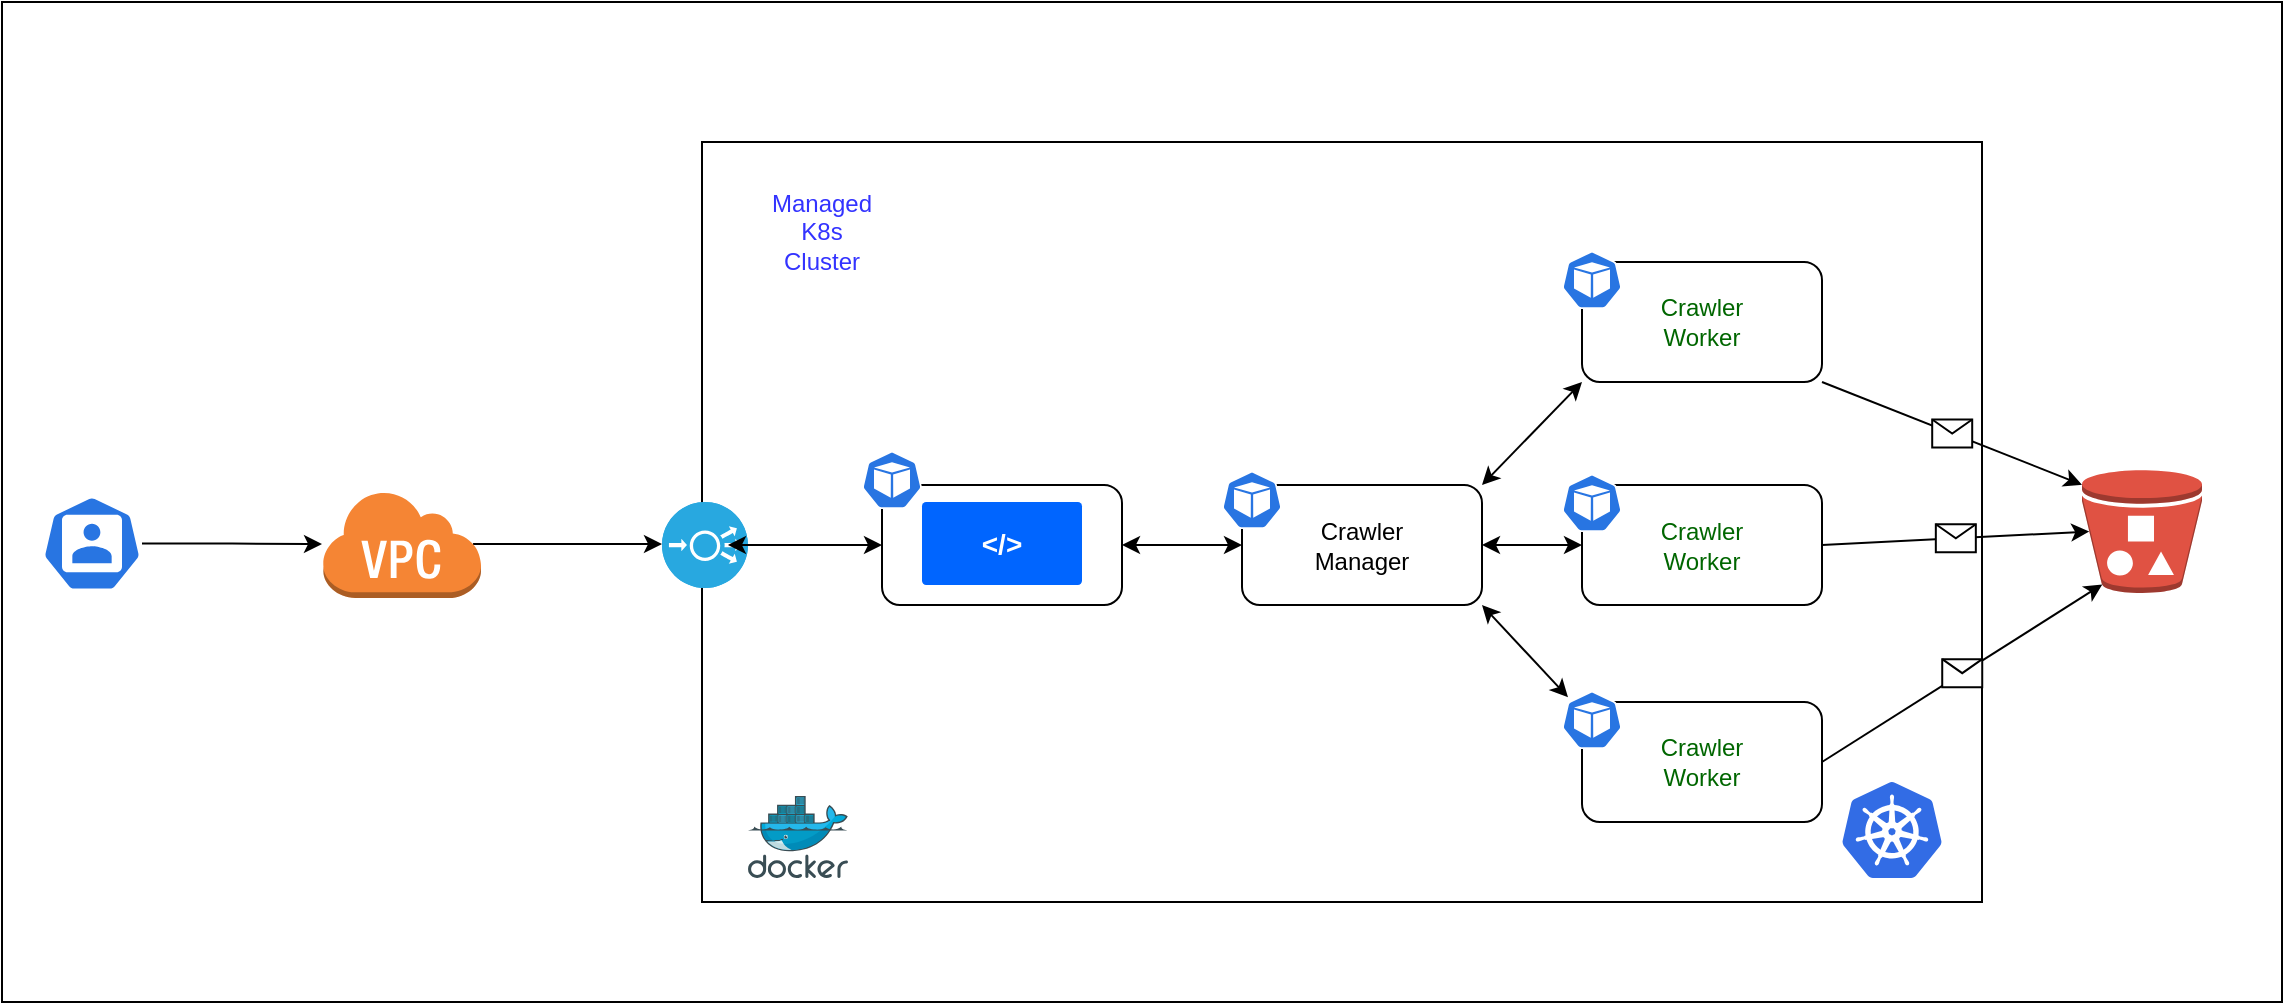 <mxfile version="16.5.6" type="github">
  <diagram id="Y-p9t_ANSuZBD7Eh2mmh" name="Page-1">
    <mxGraphModel dx="2099" dy="725" grid="1" gridSize="10" guides="1" tooltips="1" connect="1" arrows="1" fold="1" page="1" pageScale="1" pageWidth="850" pageHeight="1100" math="0" shadow="0">
      <root>
        <mxCell id="0" />
        <mxCell id="1" parent="0" />
        <mxCell id="KGSLZ8ys8CblLNxTx29r-41" value="" style="rounded=0;whiteSpace=wrap;html=1;labelBackgroundColor=#00CCCC;fontColor=#3333FF;" vertex="1" parent="1">
          <mxGeometry x="-290" y="200" width="1140" height="500" as="geometry" />
        </mxCell>
        <mxCell id="KGSLZ8ys8CblLNxTx29r-16" style="edgeStyle=orthogonalEdgeStyle;rounded=0;orthogonalLoop=1;jettySize=auto;html=1;fontColor=#FFFFFF;" edge="1" parent="1" source="KGSLZ8ys8CblLNxTx29r-1" target="KGSLZ8ys8CblLNxTx29r-15">
          <mxGeometry relative="1" as="geometry" />
        </mxCell>
        <mxCell id="KGSLZ8ys8CblLNxTx29r-1" value="" style="sketch=0;html=1;dashed=0;whitespace=wrap;fillColor=#2875E2;strokeColor=#ffffff;points=[[0.005,0.63,0],[0.1,0.2,0],[0.9,0.2,0],[0.5,0,0],[0.995,0.63,0],[0.72,0.99,0],[0.5,1,0],[0.28,0.99,0]];shape=mxgraph.kubernetes.icon;prIcon=user" vertex="1" parent="1">
          <mxGeometry x="-270" y="446.75" width="50" height="48" as="geometry" />
        </mxCell>
        <mxCell id="KGSLZ8ys8CblLNxTx29r-2" value="" style="rounded=0;whiteSpace=wrap;html=1;" vertex="1" parent="1">
          <mxGeometry x="60" y="270" width="640" height="380" as="geometry" />
        </mxCell>
        <mxCell id="KGSLZ8ys8CblLNxTx29r-3" value="&lt;font color=&quot;#FFFFFF&quot;&gt;Main App&lt;br&gt;&lt;/font&gt;" style="rounded=1;whiteSpace=wrap;html=1;" vertex="1" parent="1">
          <mxGeometry x="150" y="441.5" width="120" height="60" as="geometry" />
        </mxCell>
        <mxCell id="KGSLZ8ys8CblLNxTx29r-4" value="" style="sketch=0;aspect=fixed;html=1;points=[];align=center;image;fontSize=12;image=img/lib/mscae/Docker.svg;" vertex="1" parent="1">
          <mxGeometry x="83" y="597" width="50" height="41" as="geometry" />
        </mxCell>
        <mxCell id="KGSLZ8ys8CblLNxTx29r-5" value="" style="sketch=0;aspect=fixed;html=1;points=[];align=center;image;fontSize=12;image=img/lib/mscae/Kubernetes.svg;" vertex="1" parent="1">
          <mxGeometry x="630" y="590" width="50" height="48" as="geometry" />
        </mxCell>
        <mxCell id="KGSLZ8ys8CblLNxTx29r-6" value="" style="fillColor=#28A8E0;verticalLabelPosition=bottom;sketch=0;html=1;strokeColor=#ffffff;verticalAlign=top;align=center;points=[[0.145,0.145,0],[0.5,0,0],[0.855,0.145,0],[1,0.5,0],[0.855,0.855,0],[0.5,1,0],[0.145,0.855,0],[0,0.5,0]];pointerEvents=1;shape=mxgraph.cisco_safe.compositeIcon;bgIcon=ellipse;resIcon=mxgraph.cisco_safe.capability.load_balancer;" vertex="1" parent="1">
          <mxGeometry x="40" y="450" width="43" height="43" as="geometry" />
        </mxCell>
        <mxCell id="KGSLZ8ys8CblLNxTx29r-9" value="" style="endArrow=classic;startArrow=classic;html=1;rounded=0;exitX=0.767;exitY=0.5;exitDx=0;exitDy=0;exitPerimeter=0;entryX=0;entryY=0.5;entryDx=0;entryDy=0;" edge="1" parent="1" source="KGSLZ8ys8CblLNxTx29r-6" target="KGSLZ8ys8CblLNxTx29r-3">
          <mxGeometry width="50" height="50" relative="1" as="geometry">
            <mxPoint x="310" y="400" as="sourcePoint" />
            <mxPoint x="360" y="350" as="targetPoint" />
            <Array as="points" />
          </mxGeometry>
        </mxCell>
        <mxCell id="KGSLZ8ys8CblLNxTx29r-10" value="" style="sketch=0;html=1;dashed=0;whitespace=wrap;fillColor=#2875E2;strokeColor=#ffffff;points=[[0.005,0.63,0],[0.1,0.2,0],[0.9,0.2,0],[0.5,0,0],[0.995,0.63,0],[0.72,0.99,0],[0.5,1,0],[0.28,0.99,0]];shape=mxgraph.kubernetes.icon;prIcon=pod" vertex="1" parent="1">
          <mxGeometry x="140" y="420" width="30" height="38" as="geometry" />
        </mxCell>
        <mxCell id="KGSLZ8ys8CblLNxTx29r-11" value="&amp;lt;/&amp;gt;" style="rounded=1;arcSize=5;fillColor=#0065FF;strokeColor=none;fontColor=#ffffff;align=center;verticalAlign=middle;whiteSpace=wrap;fontSize=14;fontStyle=1;html=1;sketch=0;" vertex="1" parent="1">
          <mxGeometry x="170" y="450" width="80" height="41.5" as="geometry" />
        </mxCell>
        <mxCell id="KGSLZ8ys8CblLNxTx29r-12" value="&lt;div&gt;Crawler&lt;/div&gt;&lt;div&gt;Manager&lt;br&gt;&lt;/div&gt;" style="rounded=1;whiteSpace=wrap;html=1;" vertex="1" parent="1">
          <mxGeometry x="330" y="441.5" width="120" height="60" as="geometry" />
        </mxCell>
        <mxCell id="KGSLZ8ys8CblLNxTx29r-13" value="" style="sketch=0;html=1;dashed=0;whitespace=wrap;fillColor=#2875E2;strokeColor=#ffffff;points=[[0.005,0.63,0],[0.1,0.2,0],[0.9,0.2,0],[0.5,0,0],[0.995,0.63,0],[0.72,0.99,0],[0.5,1,0],[0.28,0.99,0]];shape=mxgraph.kubernetes.icon;prIcon=pod" vertex="1" parent="1">
          <mxGeometry x="320" y="430" width="30" height="38" as="geometry" />
        </mxCell>
        <mxCell id="KGSLZ8ys8CblLNxTx29r-17" style="edgeStyle=orthogonalEdgeStyle;rounded=0;orthogonalLoop=1;jettySize=auto;html=1;exitX=0.95;exitY=0.5;exitDx=0;exitDy=0;exitPerimeter=0;fontColor=#FFFFFF;" edge="1" parent="1" source="KGSLZ8ys8CblLNxTx29r-15">
          <mxGeometry relative="1" as="geometry">
            <mxPoint x="40" y="471" as="targetPoint" />
          </mxGeometry>
        </mxCell>
        <mxCell id="KGSLZ8ys8CblLNxTx29r-15" value="" style="outlineConnect=0;dashed=0;verticalLabelPosition=bottom;verticalAlign=top;align=center;html=1;shape=mxgraph.aws3.virtual_private_cloud;fillColor=#F58534;gradientColor=none;fontColor=#FFFFFF;" vertex="1" parent="1">
          <mxGeometry x="-130" y="444" width="79.5" height="54" as="geometry" />
        </mxCell>
        <mxCell id="KGSLZ8ys8CblLNxTx29r-18" value="&lt;div align=&quot;center&quot;&gt;&lt;font color=&quot;#006600&quot;&gt;Crawler&lt;/font&gt;&lt;/div&gt;&lt;div align=&quot;center&quot;&gt;&lt;font color=&quot;#006600&quot;&gt;Worker&lt;br&gt;&lt;/font&gt;&lt;/div&gt;" style="rounded=1;whiteSpace=wrap;html=1;fontColor=#FFFFFF;align=center;" vertex="1" parent="1">
          <mxGeometry x="500" y="330" width="120" height="60" as="geometry" />
        </mxCell>
        <mxCell id="KGSLZ8ys8CblLNxTx29r-19" value="" style="sketch=0;html=1;dashed=0;whitespace=wrap;fillColor=#2875E2;strokeColor=#ffffff;points=[[0.005,0.63,0],[0.1,0.2,0],[0.9,0.2,0],[0.5,0,0],[0.995,0.63,0],[0.72,0.99,0],[0.5,1,0],[0.28,0.99,0]];shape=mxgraph.kubernetes.icon;prIcon=pod" vertex="1" parent="1">
          <mxGeometry x="490" y="320" width="30" height="38" as="geometry" />
        </mxCell>
        <mxCell id="KGSLZ8ys8CblLNxTx29r-20" value="" style="endArrow=classic;startArrow=classic;html=1;rounded=0;fontColor=#006600;exitX=1;exitY=0.5;exitDx=0;exitDy=0;entryX=0;entryY=0.5;entryDx=0;entryDy=0;" edge="1" parent="1" source="KGSLZ8ys8CblLNxTx29r-3" target="KGSLZ8ys8CblLNxTx29r-12">
          <mxGeometry width="50" height="50" relative="1" as="geometry">
            <mxPoint x="290" y="400" as="sourcePoint" />
            <mxPoint x="340" y="350" as="targetPoint" />
          </mxGeometry>
        </mxCell>
        <mxCell id="KGSLZ8ys8CblLNxTx29r-21" value="&lt;div align=&quot;center&quot;&gt;&lt;font color=&quot;#006600&quot;&gt;Crawler&lt;/font&gt;&lt;/div&gt;&lt;div align=&quot;center&quot;&gt;&lt;font color=&quot;#006600&quot;&gt;Worker&lt;br&gt;&lt;/font&gt;&lt;/div&gt;" style="rounded=1;whiteSpace=wrap;html=1;fontColor=#FFFFFF;align=center;" vertex="1" parent="1">
          <mxGeometry x="500" y="441.5" width="120" height="60" as="geometry" />
        </mxCell>
        <mxCell id="KGSLZ8ys8CblLNxTx29r-22" value="" style="sketch=0;html=1;dashed=0;whitespace=wrap;fillColor=#2875E2;strokeColor=#ffffff;points=[[0.005,0.63,0],[0.1,0.2,0],[0.9,0.2,0],[0.5,0,0],[0.995,0.63,0],[0.72,0.99,0],[0.5,1,0],[0.28,0.99,0]];shape=mxgraph.kubernetes.icon;prIcon=pod" vertex="1" parent="1">
          <mxGeometry x="490" y="431.5" width="30" height="38" as="geometry" />
        </mxCell>
        <mxCell id="KGSLZ8ys8CblLNxTx29r-23" value="&lt;div align=&quot;center&quot;&gt;&lt;font color=&quot;#006600&quot;&gt;Crawler&lt;/font&gt;&lt;/div&gt;&lt;div align=&quot;center&quot;&gt;&lt;font color=&quot;#006600&quot;&gt;Worker&lt;br&gt;&lt;/font&gt;&lt;/div&gt;" style="rounded=1;whiteSpace=wrap;html=1;fontColor=#FFFFFF;align=center;" vertex="1" parent="1">
          <mxGeometry x="500" y="550" width="120" height="60" as="geometry" />
        </mxCell>
        <mxCell id="KGSLZ8ys8CblLNxTx29r-24" value="" style="sketch=0;html=1;dashed=0;whitespace=wrap;fillColor=#2875E2;strokeColor=#ffffff;points=[[0.005,0.63,0],[0.1,0.2,0],[0.9,0.2,0],[0.5,0,0],[0.995,0.63,0],[0.72,0.99,0],[0.5,1,0],[0.28,0.99,0]];shape=mxgraph.kubernetes.icon;prIcon=pod" vertex="1" parent="1">
          <mxGeometry x="490" y="540" width="30" height="38" as="geometry" />
        </mxCell>
        <mxCell id="KGSLZ8ys8CblLNxTx29r-25" value="" style="endArrow=classic;startArrow=classic;html=1;rounded=0;fontColor=#006600;exitX=1;exitY=1;exitDx=0;exitDy=0;entryX=0.1;entryY=0.2;entryDx=0;entryDy=0;entryPerimeter=0;" edge="1" parent="1" source="KGSLZ8ys8CblLNxTx29r-12" target="KGSLZ8ys8CblLNxTx29r-24">
          <mxGeometry width="50" height="50" relative="1" as="geometry">
            <mxPoint x="290" y="400" as="sourcePoint" />
            <mxPoint x="340" y="350" as="targetPoint" />
          </mxGeometry>
        </mxCell>
        <mxCell id="KGSLZ8ys8CblLNxTx29r-28" value="" style="endArrow=classic;startArrow=classic;html=1;rounded=0;fontColor=#006600;entryX=0;entryY=0.5;entryDx=0;entryDy=0;exitX=1;exitY=0.5;exitDx=0;exitDy=0;" edge="1" parent="1" source="KGSLZ8ys8CblLNxTx29r-12" target="KGSLZ8ys8CblLNxTx29r-21">
          <mxGeometry width="50" height="50" relative="1" as="geometry">
            <mxPoint x="290" y="400" as="sourcePoint" />
            <mxPoint x="340" y="350" as="targetPoint" />
          </mxGeometry>
        </mxCell>
        <mxCell id="KGSLZ8ys8CblLNxTx29r-29" value="" style="endArrow=classic;startArrow=classic;html=1;rounded=0;fontColor=#006600;exitX=0;exitY=1;exitDx=0;exitDy=0;entryX=1;entryY=0;entryDx=0;entryDy=0;" edge="1" parent="1" source="KGSLZ8ys8CblLNxTx29r-18" target="KGSLZ8ys8CblLNxTx29r-12">
          <mxGeometry width="50" height="50" relative="1" as="geometry">
            <mxPoint x="290" y="400" as="sourcePoint" />
            <mxPoint x="340" y="350" as="targetPoint" />
          </mxGeometry>
        </mxCell>
        <mxCell id="KGSLZ8ys8CblLNxTx29r-30" value="&lt;div&gt;&lt;font color=&quot;#3333FF&quot;&gt;Managed K8s&lt;/font&gt;&lt;/div&gt;&lt;div&gt;&lt;font color=&quot;#3333FF&quot;&gt;Cluster&lt;br&gt;&lt;/font&gt;&lt;/div&gt;" style="text;html=1;strokeColor=none;fillColor=none;align=center;verticalAlign=middle;whiteSpace=wrap;rounded=0;fontColor=#006600;" vertex="1" parent="1">
          <mxGeometry x="90" y="300" width="60" height="30" as="geometry" />
        </mxCell>
        <mxCell id="KGSLZ8ys8CblLNxTx29r-31" value="" style="outlineConnect=0;dashed=0;verticalLabelPosition=bottom;verticalAlign=top;align=center;html=1;shape=mxgraph.aws3.bucket_with_objects;fillColor=#E05243;gradientColor=none;labelBackgroundColor=#00CCCC;fontColor=#3333FF;" vertex="1" parent="1">
          <mxGeometry x="750" y="434" width="60" height="61.5" as="geometry" />
        </mxCell>
        <mxCell id="KGSLZ8ys8CblLNxTx29r-32" value="" style="endArrow=classic;html=1;rounded=0;fontColor=#3333FF;entryX=0;entryY=0.12;entryDx=0;entryDy=0;entryPerimeter=0;exitX=1;exitY=1;exitDx=0;exitDy=0;" edge="1" parent="1" source="KGSLZ8ys8CblLNxTx29r-18" target="KGSLZ8ys8CblLNxTx29r-31">
          <mxGeometry relative="1" as="geometry">
            <mxPoint x="260" y="370" as="sourcePoint" />
            <mxPoint x="360" y="370" as="targetPoint" />
          </mxGeometry>
        </mxCell>
        <mxCell id="KGSLZ8ys8CblLNxTx29r-33" value="" style="shape=message;html=1;outlineConnect=0;labelBackgroundColor=#00CCCC;fontColor=#3333FF;" vertex="1" parent="KGSLZ8ys8CblLNxTx29r-32">
          <mxGeometry width="20" height="14" relative="1" as="geometry">
            <mxPoint x="-10" y="-7" as="offset" />
          </mxGeometry>
        </mxCell>
        <mxCell id="KGSLZ8ys8CblLNxTx29r-35" value="" style="endArrow=classic;html=1;rounded=0;fontColor=#3333FF;entryX=0.06;entryY=0.5;entryDx=0;entryDy=0;entryPerimeter=0;exitX=1;exitY=0.5;exitDx=0;exitDy=0;" edge="1" parent="1" source="KGSLZ8ys8CblLNxTx29r-21" target="KGSLZ8ys8CblLNxTx29r-31">
          <mxGeometry relative="1" as="geometry">
            <mxPoint x="630" y="400" as="sourcePoint" />
            <mxPoint x="760" y="451.38" as="targetPoint" />
          </mxGeometry>
        </mxCell>
        <mxCell id="KGSLZ8ys8CblLNxTx29r-36" value="" style="shape=message;html=1;outlineConnect=0;labelBackgroundColor=#00CCCC;fontColor=#3333FF;" vertex="1" parent="KGSLZ8ys8CblLNxTx29r-35">
          <mxGeometry width="20" height="14" relative="1" as="geometry">
            <mxPoint x="-10" y="-7" as="offset" />
          </mxGeometry>
        </mxCell>
        <mxCell id="KGSLZ8ys8CblLNxTx29r-37" value="" style="endArrow=classic;html=1;rounded=0;fontColor=#3333FF;entryX=0.17;entryY=0.93;entryDx=0;entryDy=0;entryPerimeter=0;exitX=1;exitY=0.5;exitDx=0;exitDy=0;" edge="1" parent="1" source="KGSLZ8ys8CblLNxTx29r-23" target="KGSLZ8ys8CblLNxTx29r-31">
          <mxGeometry relative="1" as="geometry">
            <mxPoint x="640" y="410" as="sourcePoint" />
            <mxPoint x="770" y="461.38" as="targetPoint" />
          </mxGeometry>
        </mxCell>
        <mxCell id="KGSLZ8ys8CblLNxTx29r-38" value="" style="shape=message;html=1;outlineConnect=0;labelBackgroundColor=#00CCCC;fontColor=#3333FF;" vertex="1" parent="KGSLZ8ys8CblLNxTx29r-37">
          <mxGeometry width="20" height="14" relative="1" as="geometry">
            <mxPoint x="-10" y="-7" as="offset" />
          </mxGeometry>
        </mxCell>
      </root>
    </mxGraphModel>
  </diagram>
</mxfile>
